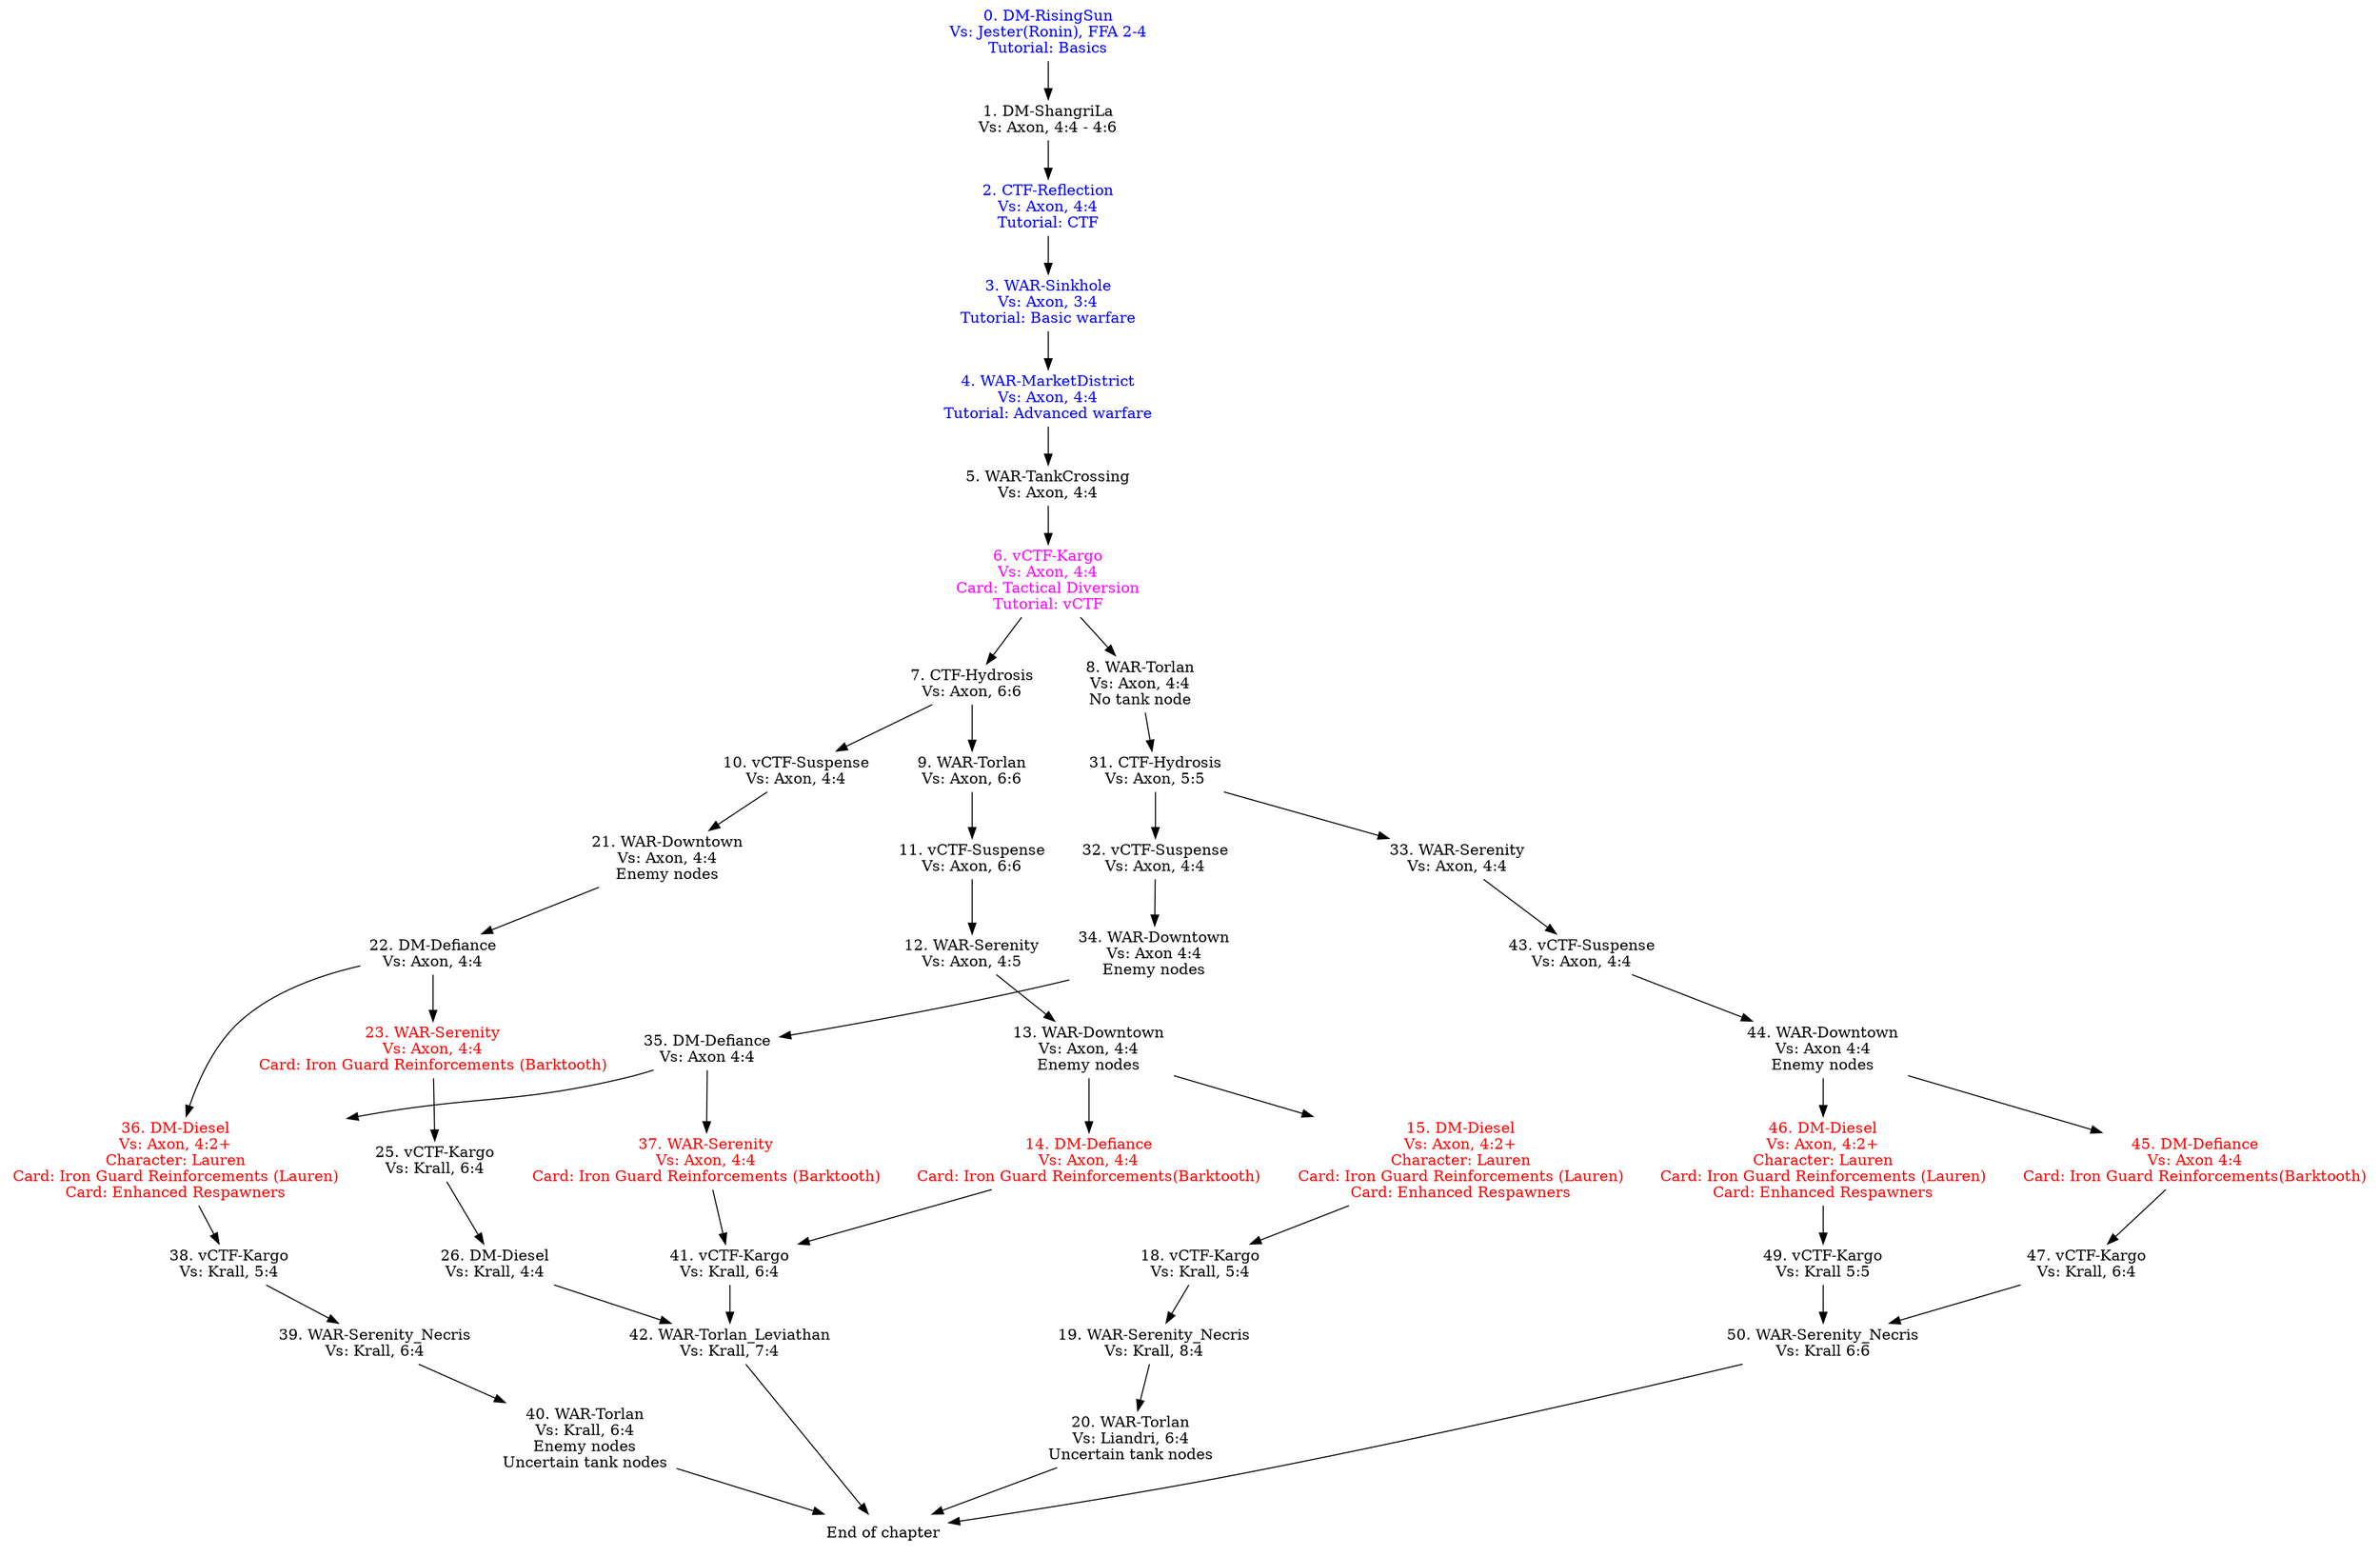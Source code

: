 digraph act2 {
    node [shape=none]

    map0 [label="0. DM-RisingSun\nVs: Jester(Ronin), FFA 2-4\nTutorial: Basics", fontcolor="blue"]
    map0 -> map1
    
    map1 [label="1. DM-ShangriLa\nVs: Axon, 4:4 - 4:6"]
    map1 -> map2
    
    map2 [label="2. CTF-Reflection\nVs: Axon, 4:4\nTutorial: CTF", fontcolor="blue"]
    map2 -> map3
    
    map3 [label="3. WAR-Sinkhole\nVs: Axon, 3:4\nTutorial: Basic warfare", fontcolor="blue"]
    map3 -> map4
    
    map4 [label="4. WAR-MarketDistrict\nVs: Axon, 4:4\nTutorial: Advanced warfare", fontcolor="blue"]
    map4 -> map5
    
    map5 [label="5. WAR-TankCrossing\nVs: Axon, 4:4"]
    map5 -> map6
    
    map6 [label="6. vCTF-Kargo\nVs: Axon, 4:4\nCard: Tactical Diversion\nTutorial: vCTF", fontcolor="magenta"]
    map6 -> {map7 map8}

    map7 [label="7. CTF-Hydrosis\nVs: Axon, 6:6"]
    map7 -> {map9 map10}
    
    map9 [label="9. WAR-Torlan\nVs: Axon, 6:6"]
    map9 -> map11
    
    map11 [label="11. vCTF-Suspense\nVs: Axon, 6:6"]
    map11 -> map12
    
    map12 [label="12. WAR-Serenity\nVs: Axon, 4:5"]
    map12 -> map13
    
    map13 [label="13. WAR-Downtown\nVs: Axon, 4:4\nEnemy nodes"]
    map13 -> {map14 map15}
    
    map14 [label="14. DM-Defiance\nVs: Axon, 4:4\nCard: Iron Guard Reinforcements(Barktooth)", fontcolor="red"]
    map14 -> map41
    
    map15 [label="15. DM-Diesel\nVs: Axon, 4:2+\nCharacter: Lauren\nCard: Iron Guard Reinforcements (Lauren)\nCard: Enhanced Respawners", fontcolor="red"]
    map15 -> map18
    
    map18 [label="18. vCTF-Kargo\nVs: Krall, 5:4"]
    map18 -> map19
    
    map19 [label="19. WAR-Serenity_Necris\nVs: Krall, 8:4"]
    map19 -> map20
    
    map20 [label="20. WAR-Torlan\nVs: Liandri, 6:4\nUncertain tank nodes"]
    map20 -> end
    
    map10 [label="10. vCTF-Suspense\nVs: Axon, 4:4"]
    map10 -> map21
    
    map21 [label="21. WAR-Downtown\nVs: Axon, 4:4\nEnemy nodes"]
    map21 -> map22
    
    map22 [label="22. DM-Defiance\nVs: Axon, 4:4"]
    map22 -> {map23 map36}
    
    map23 [label="23. WAR-Serenity\nVs: Axon, 4:4\nCard: Iron Guard Reinforcements (Barktooth)", fontcolor="red"]
    map23 -> map25
    
    map25 [label="25. vCTF-Kargo\nVs: Krall, 6:4"]
    map25 -> map26
    
    map26 [label="26. DM-Diesel\nVs: Krall, 4:4"]
    map26 -> map42
            
    map8 [label="8. WAR-Torlan\nVs: Axon, 4:4\nNo tank node"]
    map8 -> map31
    
    map31 [label="31. CTF-Hydrosis\nVs: Axon, 5:5"]
    map31 -> {map32 map33}
    
    map32 [label="32. vCTF-Suspense\nVs: Axon, 4:4"]
    map32 -> map34
    
    map34 [label="34. WAR-Downtown\nVs: Axon 4:4\nEnemy nodes"]
    map34 -> map35
    
    map35 [label="35. DM-Defiance\nVs: Axon 4:4"]
    map35 -> {map36 map37}
    
    map36 [label="36. DM-Diesel\nVs: Axon, 4:2+\nCharacter: Lauren\nCard: Iron Guard Reinforcements (Lauren)\nCard: Enhanced Respawners", fontcolor="red"]
    map36 -> map38
    
    map38 [label="38. vCTF-Kargo\nVs: Krall, 5:4"]
    map38 -> map39
    
    map39 [label="39. WAR-Serenity_Necris\nVs: Krall, 6:4"]
    map39 -> map40
    
    map40 [label="40. WAR-Torlan\nVs: Krall, 6:4\nEnemy nodes\nUncertain tank nodes"]
    map40 -> end
    
    map37 [label="37. WAR-Serenity\nVs: Axon, 4:4\nCard: Iron Guard Reinforcements (Barktooth)", fontcolor="red"]
    map37 -> map41
    
    map41 [label="41. vCTF-Kargo\nVs: Krall, 6:4"]
    map41 -> map42
    
    map42 [label="42. WAR-Torlan_Leviathan\nVs: Krall, 7:4"]
    map42 -> end
    
    map33 [label="33. WAR-Serenity\nVs: Axon, 4:4"]
    map33 -> map43
    
    map43 [label="43. vCTF-Suspense\nVs: Axon, 4:4"]
    map43 -> map44
    
    map44 [label="44. WAR-Downtown\nVs: Axon 4:4\nEnemy nodes"]
    map44 -> {map45 map46}
    
    map45 [label="45. DM-Defiance\nVs: Axon 4:4\nCard: Iron Guard Reinforcements(Barktooth)", fontcolor="red"]
    map45 -> map47
    
    map47 [label="47. vCTF-Kargo\nVs: Krall, 6:4"]
    map47 -> map50

    map46 [label="46. DM-Diesel\nVs: Axon, 4:2+\nCharacter: Lauren\nCard: Iron Guard Reinforcements (Lauren)\nCard: Enhanced Respawners", fontcolor="red"]
    map46 -> map49
    
    map49 [label="49. vCTF-Kargo\nVs: Krall 5:5"]
    map49 -> map50
    
    map50 [label="50. WAR-Serenity_Necris\nVs: Krall 6:6"]
    map50 -> end
 
    end [label="End of chapter"]
}